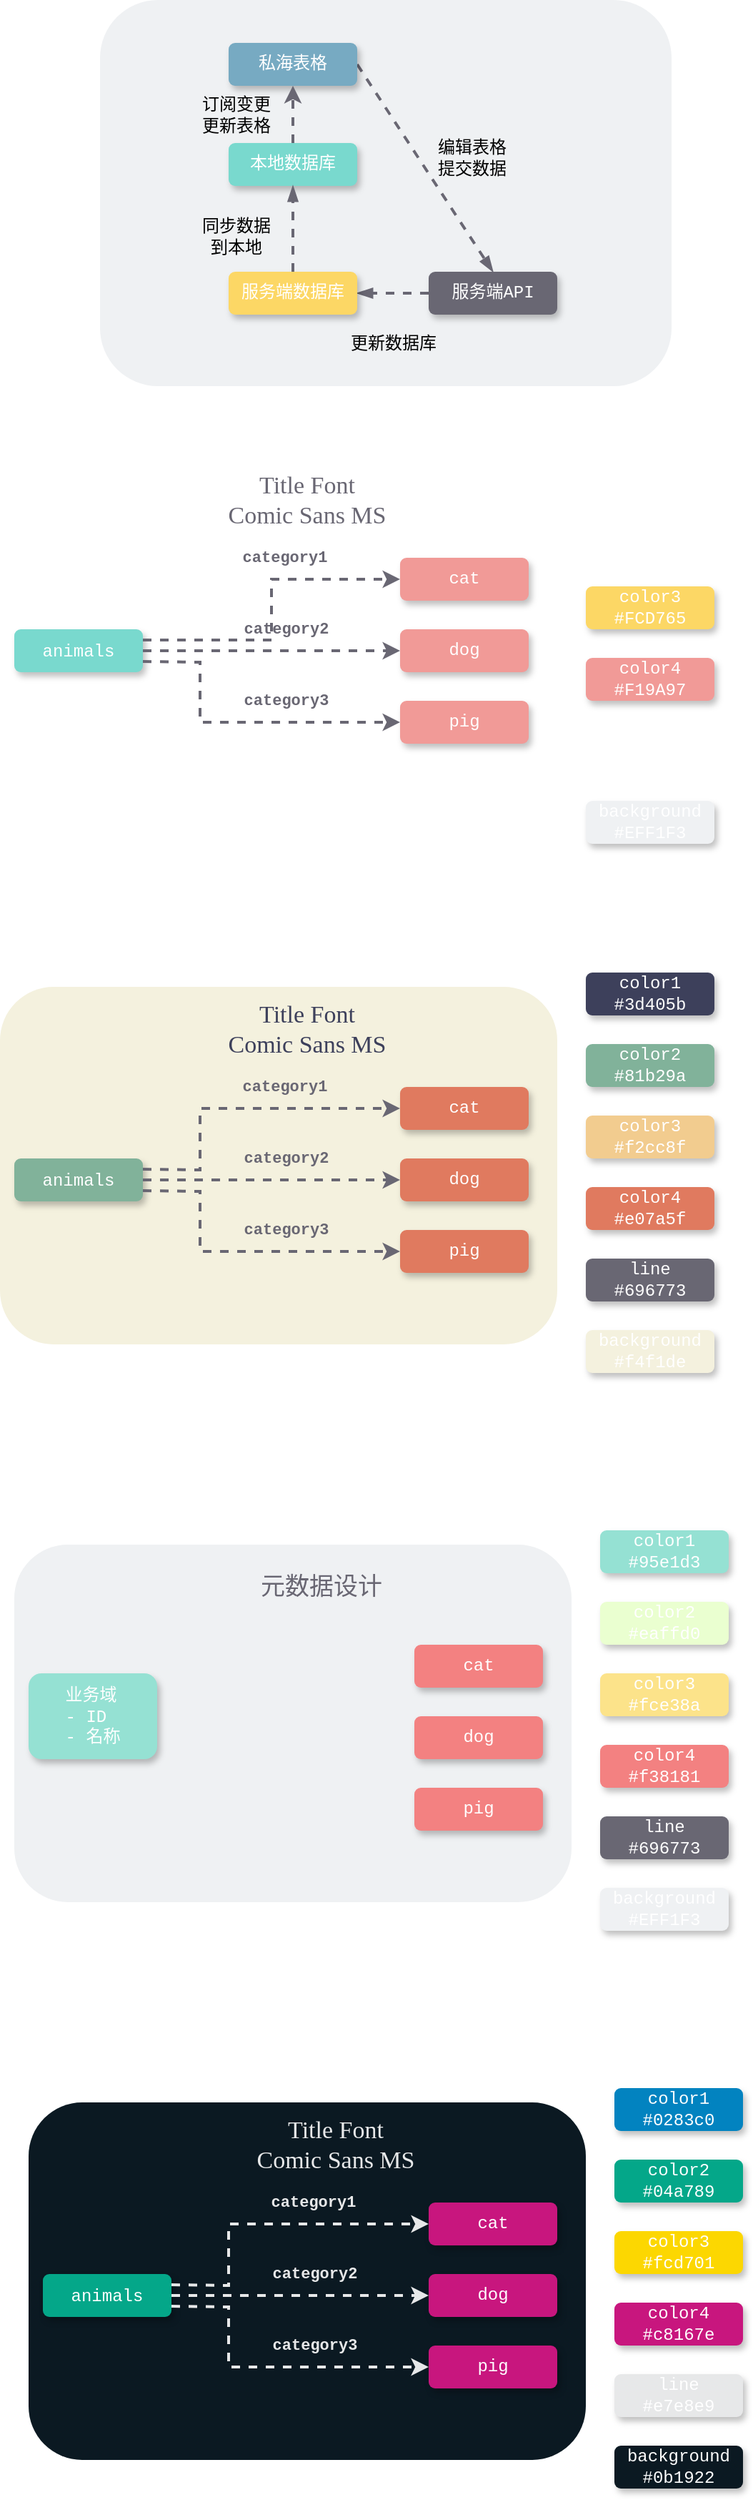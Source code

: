 <mxfile version="20.2.6" type="github">
  <diagram id="q-poOADq89SLV2On1OTE" name="第 1 页">
    <mxGraphModel dx="893" dy="1790" grid="1" gridSize="10" guides="1" tooltips="1" connect="1" arrows="1" fold="1" page="1" pageScale="1" pageWidth="827" pageHeight="1169" math="0" shadow="0">
      <root>
        <mxCell id="0" />
        <mxCell id="1" parent="0" />
        <mxCell id="LNDC6W70i-blcDO_hwsq-19" value="" style="rounded=1;whiteSpace=wrap;html=1;strokeColor=none;shadow=0;glass=0;comic=0;gradientColor=none;fontFamily=Courier New;fontColor=#FFFFFF;fillColor=#f4f1de;" parent="1" vertex="1">
          <mxGeometry x="230" y="170" width="390" height="250" as="geometry" />
        </mxCell>
        <mxCell id="LNDC6W70i-blcDO_hwsq-20" value="&lt;font color=&quot;#ffffff&quot; face=&quot;Courier New&quot;&gt;animals&lt;/font&gt;" style="rounded=1;whiteSpace=wrap;html=1;strokeColor=none;shadow=1;glass=0;comic=0;gradientColor=none;fillColor=#81b29a;" parent="1" vertex="1">
          <mxGeometry x="240" y="290" width="90" height="30" as="geometry" />
        </mxCell>
        <mxCell id="LNDC6W70i-blcDO_hwsq-21" value="" style="endArrow=classic;html=1;exitX=1;exitY=0.5;exitDx=0;exitDy=0;strokeWidth=2;dashed=1;strokeColor=#696773;entryX=0;entryY=0.5;entryDx=0;entryDy=0;rounded=0;" parent="1" source="LNDC6W70i-blcDO_hwsq-20" target="LNDC6W70i-blcDO_hwsq-24" edge="1">
          <mxGeometry width="50" height="50" relative="1" as="geometry">
            <mxPoint x="380" y="350" as="sourcePoint" />
            <mxPoint x="410" y="305" as="targetPoint" />
          </mxGeometry>
        </mxCell>
        <mxCell id="LNDC6W70i-blcDO_hwsq-22" value="&lt;b style=&quot;color: rgb(105 , 103 , 115)&quot;&gt;category2&lt;/b&gt;" style="edgeLabel;html=1;align=center;verticalAlign=middle;resizable=0;points=[];fontFamily=Courier New;fontColor=#FFFFFF;labelBackgroundColor=none;" parent="LNDC6W70i-blcDO_hwsq-21" vertex="1" connectable="0">
          <mxGeometry x="0.031" y="2" relative="1" as="geometry">
            <mxPoint x="7" y="-13" as="offset" />
          </mxGeometry>
        </mxCell>
        <mxCell id="LNDC6W70i-blcDO_hwsq-23" value="cat" style="rounded=1;whiteSpace=wrap;html=1;strokeColor=none;shadow=1;glass=0;comic=0;gradientColor=none;fontFamily=Courier New;fontColor=#FFFFFF;fillColor=#e07a5f;" parent="1" vertex="1">
          <mxGeometry x="510" y="240" width="90" height="30" as="geometry" />
        </mxCell>
        <mxCell id="LNDC6W70i-blcDO_hwsq-24" value="dog" style="rounded=1;whiteSpace=wrap;html=1;strokeColor=none;shadow=1;glass=0;comic=0;gradientColor=none;fontFamily=Courier New;fontColor=#FFFFFF;fillColor=#e07a5f;" parent="1" vertex="1">
          <mxGeometry x="510" y="290" width="90" height="30" as="geometry" />
        </mxCell>
        <mxCell id="LNDC6W70i-blcDO_hwsq-25" value="pig" style="rounded=1;whiteSpace=wrap;html=1;strokeColor=none;shadow=1;glass=0;comic=0;gradientColor=none;fontFamily=Courier New;fontColor=#FFFFFF;fillColor=#e07a5f;" parent="1" vertex="1">
          <mxGeometry x="510" y="340" width="90" height="30" as="geometry" />
        </mxCell>
        <mxCell id="LNDC6W70i-blcDO_hwsq-26" value="" style="endArrow=classic;html=1;exitX=1;exitY=0.25;exitDx=0;exitDy=0;strokeWidth=2;dashed=1;strokeColor=#696773;entryX=0;entryY=0.5;entryDx=0;entryDy=0;rounded=0;" parent="1" source="LNDC6W70i-blcDO_hwsq-20" target="LNDC6W70i-blcDO_hwsq-23" edge="1">
          <mxGeometry width="50" height="50" relative="1" as="geometry">
            <mxPoint x="380" y="350" as="sourcePoint" />
            <mxPoint x="410" y="305" as="targetPoint" />
            <Array as="points">
              <mxPoint x="370" y="298" />
              <mxPoint x="370" y="255" />
            </Array>
          </mxGeometry>
        </mxCell>
        <mxCell id="LNDC6W70i-blcDO_hwsq-27" value="&lt;font color=&quot;#696773&quot;&gt;&lt;b&gt;category1&lt;/b&gt;&lt;/font&gt;" style="edgeLabel;html=1;align=center;verticalAlign=middle;resizable=0;points=[];fontFamily=Courier New;fontColor=#FFFFFF;labelBackgroundColor=none;" parent="LNDC6W70i-blcDO_hwsq-26" vertex="1" connectable="0">
          <mxGeometry x="0.274" y="1" relative="1" as="geometry">
            <mxPoint y="-14" as="offset" />
          </mxGeometry>
        </mxCell>
        <mxCell id="LNDC6W70i-blcDO_hwsq-28" value="" style="endArrow=classic;html=1;exitX=1;exitY=0.75;exitDx=0;exitDy=0;strokeWidth=2;dashed=1;strokeColor=#696773;entryX=0;entryY=0.5;entryDx=0;entryDy=0;rounded=0;" parent="1" source="LNDC6W70i-blcDO_hwsq-20" target="LNDC6W70i-blcDO_hwsq-25" edge="1">
          <mxGeometry width="50" height="50" relative="1" as="geometry">
            <mxPoint x="380" y="350" as="sourcePoint" />
            <mxPoint x="410" y="305" as="targetPoint" />
            <Array as="points">
              <mxPoint x="370" y="313" />
              <mxPoint x="370" y="355" />
            </Array>
          </mxGeometry>
        </mxCell>
        <mxCell id="LNDC6W70i-blcDO_hwsq-29" value="&lt;b style=&quot;color: rgb(105 , 103 , 115)&quot;&gt;category3&lt;/b&gt;" style="edgeLabel;html=1;align=center;verticalAlign=middle;resizable=0;points=[];fontFamily=Courier New;fontColor=#FFFFFF;labelBackgroundColor=none;" parent="LNDC6W70i-blcDO_hwsq-28" vertex="1" connectable="0">
          <mxGeometry x="0.16" y="3" relative="1" as="geometry">
            <mxPoint x="13" y="-12" as="offset" />
          </mxGeometry>
        </mxCell>
        <mxCell id="LNDC6W70i-blcDO_hwsq-30" value="color1&lt;br&gt;#3d405b" style="rounded=1;whiteSpace=wrap;html=1;strokeColor=none;shadow=1;glass=0;comic=0;gradientColor=none;fontFamily=Courier New;fontColor=#FFFFFF;fillColor=#3d405b;" parent="1" vertex="1">
          <mxGeometry x="640" y="160" width="90" height="30" as="geometry" />
        </mxCell>
        <mxCell id="LNDC6W70i-blcDO_hwsq-31" value="color2&lt;br&gt;#81b29a" style="rounded=1;whiteSpace=wrap;html=1;strokeColor=none;shadow=1;glass=0;comic=0;gradientColor=none;fontFamily=Courier New;fontColor=#FFFFFF;fillColor=#81b29a;" parent="1" vertex="1">
          <mxGeometry x="640" y="210" width="90" height="30" as="geometry" />
        </mxCell>
        <mxCell id="LNDC6W70i-blcDO_hwsq-32" value="color3&lt;br&gt;#f2cc8f" style="rounded=1;whiteSpace=wrap;html=1;strokeColor=none;shadow=1;glass=0;comic=0;gradientColor=none;fontFamily=Courier New;fontColor=#FFFFFF;fillColor=#f2cc8f;" parent="1" vertex="1">
          <mxGeometry x="640" y="260" width="90" height="30" as="geometry" />
        </mxCell>
        <mxCell id="LNDC6W70i-blcDO_hwsq-33" value="line&lt;br&gt;#696773" style="rounded=1;whiteSpace=wrap;html=1;fillColor=#696773;strokeColor=none;shadow=1;glass=0;comic=0;gradientColor=none;fontFamily=Courier New;fontColor=#FFFFFF;" parent="1" vertex="1">
          <mxGeometry x="640" y="360" width="90" height="30" as="geometry" />
        </mxCell>
        <mxCell id="LNDC6W70i-blcDO_hwsq-34" value="color4&lt;br&gt;#e07a5f" style="rounded=1;whiteSpace=wrap;html=1;strokeColor=none;shadow=1;glass=0;comic=0;gradientColor=none;fontFamily=Courier New;fontColor=#FFFFFF;fillColor=#e07a5f;" parent="1" vertex="1">
          <mxGeometry x="640" y="310" width="90" height="30" as="geometry" />
        </mxCell>
        <mxCell id="LNDC6W70i-blcDO_hwsq-35" value="background&lt;br&gt;#f4f1de" style="rounded=1;whiteSpace=wrap;html=1;strokeColor=none;shadow=1;glass=0;comic=0;gradientColor=none;fontFamily=Courier New;fontColor=#FFFFFF;fillColor=#f4f1de;" parent="1" vertex="1">
          <mxGeometry x="640" y="410" width="90" height="30" as="geometry" />
        </mxCell>
        <mxCell id="LNDC6W70i-blcDO_hwsq-36" value="&lt;font face=&quot;Comic Sans MS&quot; style=&quot;font-size: 17px&quot;&gt;&lt;font style=&quot;font-size: 17px&quot;&gt;Title Font&lt;br&gt;Comic Sans MS&lt;/font&gt;&lt;br&gt;&lt;/font&gt;" style="text;html=1;strokeColor=none;fillColor=none;align=center;verticalAlign=middle;whiteSpace=wrap;rounded=0;fontColor=#3d405b;" parent="1" vertex="1">
          <mxGeometry x="370" y="190" width="150" height="20" as="geometry" />
        </mxCell>
        <mxCell id="LNDC6W70i-blcDO_hwsq-37" value="" style="rounded=1;whiteSpace=wrap;html=1;fillColor=#eff1f3;strokeColor=none;shadow=0;glass=0;comic=0;gradientColor=none;fontFamily=Courier New;fontColor=#FFFFFF;" parent="1" vertex="1">
          <mxGeometry x="240" y="560" width="390" height="250" as="geometry" />
        </mxCell>
        <mxCell id="LNDC6W70i-blcDO_hwsq-38" value="&lt;div style=&quot;text-align: left;&quot;&gt;&lt;span style=&quot;color: rgb(255, 255, 255); font-family: &amp;quot;Courier New&amp;quot;; background-color: initial;&quot;&gt;业务域&lt;/span&gt;&lt;/div&gt;&lt;font face=&quot;Courier New&quot; color=&quot;#ffffff&quot;&gt;&lt;div style=&quot;text-align: left;&quot;&gt;&lt;span style=&quot;background-color: initial;&quot;&gt;- ID&lt;/span&gt;&lt;/div&gt;&lt;div style=&quot;text-align: left;&quot;&gt;&lt;span style=&quot;background-color: initial;&quot;&gt;- 名称&lt;/span&gt;&lt;/div&gt;&lt;/font&gt;" style="rounded=1;whiteSpace=wrap;html=1;strokeColor=none;shadow=1;glass=0;comic=0;gradientColor=none;fillColor=#95E1D3;" parent="1" vertex="1">
          <mxGeometry x="250" y="650" width="90" height="60" as="geometry" />
        </mxCell>
        <mxCell id="LNDC6W70i-blcDO_hwsq-41" value="cat" style="rounded=1;whiteSpace=wrap;html=1;strokeColor=none;shadow=1;glass=0;comic=0;gradientColor=none;fontFamily=Courier New;fontColor=#FFFFFF;fillColor=#f38181;" parent="1" vertex="1">
          <mxGeometry x="520" y="630" width="90" height="30" as="geometry" />
        </mxCell>
        <mxCell id="LNDC6W70i-blcDO_hwsq-42" value="dog" style="rounded=1;whiteSpace=wrap;html=1;strokeColor=none;shadow=1;glass=0;comic=0;gradientColor=none;fontFamily=Courier New;fontColor=#FFFFFF;fillColor=#f38181;" parent="1" vertex="1">
          <mxGeometry x="520" y="680" width="90" height="30" as="geometry" />
        </mxCell>
        <mxCell id="LNDC6W70i-blcDO_hwsq-43" value="pig" style="rounded=1;whiteSpace=wrap;html=1;strokeColor=none;shadow=1;glass=0;comic=0;gradientColor=none;fontFamily=Courier New;fontColor=#FFFFFF;fillColor=#f38181;" parent="1" vertex="1">
          <mxGeometry x="520" y="730" width="90" height="30" as="geometry" />
        </mxCell>
        <mxCell id="LNDC6W70i-blcDO_hwsq-48" value="color1&lt;br&gt;#95e1d3" style="rounded=1;whiteSpace=wrap;html=1;strokeColor=none;shadow=1;glass=0;comic=0;gradientColor=none;fontFamily=Courier New;fontColor=#FFFFFF;fillColor=#95e1d3;" parent="1" vertex="1">
          <mxGeometry x="650" y="550" width="90" height="30" as="geometry" />
        </mxCell>
        <mxCell id="LNDC6W70i-blcDO_hwsq-49" value="color2&lt;br&gt;#eaffd0" style="rounded=1;whiteSpace=wrap;html=1;strokeColor=none;shadow=1;glass=0;comic=0;gradientColor=none;fontFamily=Courier New;fontColor=#FFFFFF;fillColor=#eaffd0;" parent="1" vertex="1">
          <mxGeometry x="650" y="600" width="90" height="30" as="geometry" />
        </mxCell>
        <mxCell id="LNDC6W70i-blcDO_hwsq-50" value="color3&lt;br&gt;#fce38a" style="rounded=1;whiteSpace=wrap;html=1;strokeColor=none;shadow=1;glass=0;comic=0;gradientColor=none;fontFamily=Courier New;fontColor=#FFFFFF;fillColor=#fce38a;" parent="1" vertex="1">
          <mxGeometry x="650" y="650" width="90" height="30" as="geometry" />
        </mxCell>
        <mxCell id="LNDC6W70i-blcDO_hwsq-51" value="line&lt;br&gt;#696773" style="rounded=1;whiteSpace=wrap;html=1;fillColor=#696773;strokeColor=none;shadow=1;glass=0;comic=0;gradientColor=none;fontFamily=Courier New;fontColor=#FFFFFF;" parent="1" vertex="1">
          <mxGeometry x="650" y="750" width="90" height="30" as="geometry" />
        </mxCell>
        <mxCell id="LNDC6W70i-blcDO_hwsq-52" value="color4&lt;br&gt;#f38181" style="rounded=1;whiteSpace=wrap;html=1;strokeColor=none;shadow=1;glass=0;comic=0;gradientColor=none;fontFamily=Courier New;fontColor=#FFFFFF;fillColor=#f38181;" parent="1" vertex="1">
          <mxGeometry x="650" y="700" width="90" height="30" as="geometry" />
        </mxCell>
        <mxCell id="LNDC6W70i-blcDO_hwsq-53" value="background&lt;br&gt;#EFF1F3" style="rounded=1;whiteSpace=wrap;html=1;fillColor=#eff1f3;strokeColor=none;shadow=1;glass=0;comic=0;gradientColor=none;fontFamily=Courier New;fontColor=#FFFFFF;" parent="1" vertex="1">
          <mxGeometry x="650" y="800" width="90" height="30" as="geometry" />
        </mxCell>
        <mxCell id="LNDC6W70i-blcDO_hwsq-54" value="&lt;font face=&quot;Comic Sans MS&quot; style=&quot;font-size: 17px&quot;&gt;&lt;font color=&quot;#696773&quot;&gt;元数据设计&lt;/font&gt;&lt;br&gt;&lt;/font&gt;" style="text;html=1;strokeColor=none;fillColor=none;align=center;verticalAlign=middle;whiteSpace=wrap;rounded=0;" parent="1" vertex="1">
          <mxGeometry x="380" y="580" width="150" height="20" as="geometry" />
        </mxCell>
        <mxCell id="LNDC6W70i-blcDO_hwsq-55" value="" style="rounded=1;whiteSpace=wrap;html=1;fillColor=#0b1922;strokeColor=none;shadow=0;glass=0;comic=0;gradientColor=none;fontFamily=Courier New;fontColor=#FFFFFF;" parent="1" vertex="1">
          <mxGeometry x="250" y="950" width="390" height="250" as="geometry" />
        </mxCell>
        <mxCell id="LNDC6W70i-blcDO_hwsq-56" value="&lt;font color=&quot;#ffffff&quot; face=&quot;Courier New&quot;&gt;animals&lt;/font&gt;" style="rounded=1;whiteSpace=wrap;html=1;strokeColor=none;shadow=1;glass=0;comic=0;gradientColor=none;fillColor=#04a789;" parent="1" vertex="1">
          <mxGeometry x="260" y="1070" width="90" height="30" as="geometry" />
        </mxCell>
        <mxCell id="LNDC6W70i-blcDO_hwsq-57" value="" style="endArrow=classic;html=1;exitX=1;exitY=0.5;exitDx=0;exitDy=0;strokeWidth=2;dashed=1;strokeColor=#e7e8e9;entryX=0;entryY=0.5;entryDx=0;entryDy=0;rounded=0;" parent="1" source="LNDC6W70i-blcDO_hwsq-56" target="LNDC6W70i-blcDO_hwsq-60" edge="1">
          <mxGeometry width="50" height="50" relative="1" as="geometry">
            <mxPoint x="400" y="1130" as="sourcePoint" />
            <mxPoint x="430" y="1085" as="targetPoint" />
          </mxGeometry>
        </mxCell>
        <mxCell id="LNDC6W70i-blcDO_hwsq-58" value="&lt;b style=&quot;&quot;&gt;category2&lt;/b&gt;" style="edgeLabel;html=1;align=center;verticalAlign=middle;resizable=0;points=[];fontFamily=Courier New;fontColor=#e7e8e9;labelBackgroundColor=none;" parent="LNDC6W70i-blcDO_hwsq-57" vertex="1" connectable="0">
          <mxGeometry x="0.031" y="2" relative="1" as="geometry">
            <mxPoint x="7" y="-13" as="offset" />
          </mxGeometry>
        </mxCell>
        <mxCell id="LNDC6W70i-blcDO_hwsq-59" value="cat" style="rounded=1;whiteSpace=wrap;html=1;strokeColor=none;shadow=1;glass=0;comic=0;gradientColor=none;fontFamily=Courier New;fontColor=#FFFFFF;fillColor=#c8167e;" parent="1" vertex="1">
          <mxGeometry x="530" y="1020" width="90" height="30" as="geometry" />
        </mxCell>
        <mxCell id="LNDC6W70i-blcDO_hwsq-60" value="dog" style="rounded=1;whiteSpace=wrap;html=1;strokeColor=none;shadow=1;glass=0;comic=0;gradientColor=none;fontFamily=Courier New;fontColor=#FFFFFF;fillColor=#c8167e;" parent="1" vertex="1">
          <mxGeometry x="530" y="1070" width="90" height="30" as="geometry" />
        </mxCell>
        <mxCell id="LNDC6W70i-blcDO_hwsq-61" value="pig" style="rounded=1;whiteSpace=wrap;html=1;strokeColor=none;shadow=1;glass=0;comic=0;gradientColor=none;fontFamily=Courier New;fontColor=#FFFFFF;fillColor=#c8167e;" parent="1" vertex="1">
          <mxGeometry x="530" y="1120" width="90" height="30" as="geometry" />
        </mxCell>
        <mxCell id="LNDC6W70i-blcDO_hwsq-62" value="" style="endArrow=classic;html=1;exitX=1;exitY=0.25;exitDx=0;exitDy=0;strokeWidth=2;dashed=1;strokeColor=#e7e8e9;entryX=0;entryY=0.5;entryDx=0;entryDy=0;rounded=0;" parent="1" source="LNDC6W70i-blcDO_hwsq-56" target="LNDC6W70i-blcDO_hwsq-59" edge="1">
          <mxGeometry width="50" height="50" relative="1" as="geometry">
            <mxPoint x="400" y="1130" as="sourcePoint" />
            <mxPoint x="430" y="1085" as="targetPoint" />
            <Array as="points">
              <mxPoint x="390" y="1078" />
              <mxPoint x="390" y="1035" />
            </Array>
          </mxGeometry>
        </mxCell>
        <mxCell id="LNDC6W70i-blcDO_hwsq-63" value="&lt;font&gt;&lt;b&gt;category1&lt;/b&gt;&lt;/font&gt;" style="edgeLabel;html=1;align=center;verticalAlign=middle;resizable=0;points=[];fontFamily=Courier New;fontColor=#e7e8e9;labelBackgroundColor=none;" parent="LNDC6W70i-blcDO_hwsq-62" vertex="1" connectable="0">
          <mxGeometry x="0.274" y="1" relative="1" as="geometry">
            <mxPoint y="-14" as="offset" />
          </mxGeometry>
        </mxCell>
        <mxCell id="LNDC6W70i-blcDO_hwsq-64" value="" style="endArrow=classic;html=1;exitX=1;exitY=0.75;exitDx=0;exitDy=0;strokeWidth=2;dashed=1;strokeColor=#e7e8e9;entryX=0;entryY=0.5;entryDx=0;entryDy=0;rounded=0;" parent="1" source="LNDC6W70i-blcDO_hwsq-56" target="LNDC6W70i-blcDO_hwsq-61" edge="1">
          <mxGeometry width="50" height="50" relative="1" as="geometry">
            <mxPoint x="400" y="1130" as="sourcePoint" />
            <mxPoint x="430" y="1085" as="targetPoint" />
            <Array as="points">
              <mxPoint x="390" y="1093" />
              <mxPoint x="390" y="1135" />
            </Array>
          </mxGeometry>
        </mxCell>
        <mxCell id="LNDC6W70i-blcDO_hwsq-65" value="&lt;b style=&quot;&quot;&gt;category3&lt;/b&gt;" style="edgeLabel;html=1;align=center;verticalAlign=middle;resizable=0;points=[];fontFamily=Courier New;fontColor=#e7e8e9;labelBackgroundColor=none;" parent="LNDC6W70i-blcDO_hwsq-64" vertex="1" connectable="0">
          <mxGeometry x="0.16" y="3" relative="1" as="geometry">
            <mxPoint x="13" y="-12" as="offset" />
          </mxGeometry>
        </mxCell>
        <mxCell id="LNDC6W70i-blcDO_hwsq-66" value="color1&lt;br&gt;#0283c0" style="rounded=1;whiteSpace=wrap;html=1;strokeColor=none;shadow=1;glass=0;comic=0;gradientColor=none;fontFamily=Courier New;fontColor=#FFFFFF;fillColor=#0283c0;" parent="1" vertex="1">
          <mxGeometry x="660" y="940" width="90" height="30" as="geometry" />
        </mxCell>
        <mxCell id="LNDC6W70i-blcDO_hwsq-67" value="color2&lt;br&gt;#04a789" style="rounded=1;whiteSpace=wrap;html=1;strokeColor=none;shadow=1;glass=0;comic=0;gradientColor=none;fontFamily=Courier New;fontColor=#FFFFFF;fillColor=#04a789;" parent="1" vertex="1">
          <mxGeometry x="660" y="990" width="90" height="30" as="geometry" />
        </mxCell>
        <mxCell id="LNDC6W70i-blcDO_hwsq-68" value="color3&lt;br&gt;#fcd701" style="rounded=1;whiteSpace=wrap;html=1;strokeColor=none;shadow=1;glass=0;comic=0;gradientColor=none;fontFamily=Courier New;fontColor=#FFFFFF;fillColor=#fcd701;" parent="1" vertex="1">
          <mxGeometry x="660" y="1040" width="90" height="30" as="geometry" />
        </mxCell>
        <mxCell id="LNDC6W70i-blcDO_hwsq-69" value="line&lt;br&gt;#e7e8e9" style="rounded=1;whiteSpace=wrap;html=1;fillColor=#e7e8e9;strokeColor=none;shadow=1;glass=0;comic=0;gradientColor=none;fontFamily=Courier New;fontColor=#FFFFFF;" parent="1" vertex="1">
          <mxGeometry x="660" y="1140" width="90" height="30" as="geometry" />
        </mxCell>
        <mxCell id="LNDC6W70i-blcDO_hwsq-70" value="color4&lt;br&gt;#c8167e" style="rounded=1;whiteSpace=wrap;html=1;strokeColor=none;shadow=1;glass=0;comic=0;gradientColor=none;fontFamily=Courier New;fontColor=#FFFFFF;fillColor=#c8167e;" parent="1" vertex="1">
          <mxGeometry x="660" y="1090" width="90" height="30" as="geometry" />
        </mxCell>
        <mxCell id="LNDC6W70i-blcDO_hwsq-71" value="background&lt;br&gt;#0b1922" style="rounded=1;whiteSpace=wrap;html=1;fillColor=#0b1922;strokeColor=none;shadow=1;glass=0;comic=0;gradientColor=none;fontFamily=Courier New;fontColor=#FFFFFF;" parent="1" vertex="1">
          <mxGeometry x="660" y="1190" width="90" height="30" as="geometry" />
        </mxCell>
        <mxCell id="LNDC6W70i-blcDO_hwsq-72" value="&lt;font face=&quot;Comic Sans MS&quot; style=&quot;font-size: 17px&quot;&gt;&lt;font style=&quot;font-size: 17px&quot;&gt;Title Font&lt;br&gt;Comic Sans MS&lt;/font&gt;&lt;br&gt;&lt;/font&gt;" style="text;html=1;strokeColor=none;fillColor=none;align=center;verticalAlign=middle;whiteSpace=wrap;rounded=0;fontColor=#e7e8e9;" parent="1" vertex="1">
          <mxGeometry x="390" y="970" width="150" height="20" as="geometry" />
        </mxCell>
        <mxCell id="LNDC6W70i-blcDO_hwsq-145" value="" style="rounded=1;whiteSpace=wrap;html=1;fillColor=#eff1f3;strokeColor=none;shadow=0;glass=0;comic=0;gradientColor=none;fontFamily=Courier New;fontColor=#FFFFFF;" parent="1" vertex="1">
          <mxGeometry x="300" y="-520" width="400" height="270" as="geometry" />
        </mxCell>
        <mxCell id="LNDC6W70i-blcDO_hwsq-150" style="edgeStyle=none;rounded=0;orthogonalLoop=1;jettySize=auto;html=1;exitX=1;exitY=0.5;exitDx=0;exitDy=0;entryX=0.5;entryY=0;entryDx=0;entryDy=0;dashed=1;endArrow=blockThin;endFill=1;endSize=6;strokeColor=#696773;strokeWidth=2;" parent="1" source="LNDC6W70i-blcDO_hwsq-12" target="LNDC6W70i-blcDO_hwsq-15" edge="1">
          <mxGeometry relative="1" as="geometry" />
        </mxCell>
        <mxCell id="LNDC6W70i-blcDO_hwsq-12" value="私海表格" style="rounded=1;whiteSpace=wrap;html=1;fillColor=#77aac2;strokeColor=none;shadow=1;glass=0;comic=0;gradientColor=none;fontFamily=Courier New;fontColor=#FFFFFF;" parent="1" vertex="1">
          <mxGeometry x="390" y="-490" width="90" height="30" as="geometry" />
        </mxCell>
        <mxCell id="LNDC6W70i-blcDO_hwsq-2" value="&lt;font color=&quot;#ffffff&quot; face=&quot;Courier New&quot;&gt;animals&lt;/font&gt;" style="rounded=1;whiteSpace=wrap;html=1;fillColor=#79d9ce;strokeColor=none;shadow=1;glass=0;comic=0;gradientColor=none;" parent="1" vertex="1">
          <mxGeometry x="240" y="-80" width="90" height="30" as="geometry" />
        </mxCell>
        <mxCell id="LNDC6W70i-blcDO_hwsq-3" value="" style="endArrow=classic;html=1;exitX=1;exitY=0.5;exitDx=0;exitDy=0;strokeWidth=2;dashed=1;strokeColor=#696773;entryX=0;entryY=0.5;entryDx=0;entryDy=0;rounded=0;" parent="1" source="LNDC6W70i-blcDO_hwsq-2" target="LNDC6W70i-blcDO_hwsq-6" edge="1">
          <mxGeometry width="50" height="50" relative="1" as="geometry">
            <mxPoint x="380" y="-20" as="sourcePoint" />
            <mxPoint x="410" y="-65" as="targetPoint" />
          </mxGeometry>
        </mxCell>
        <mxCell id="LNDC6W70i-blcDO_hwsq-4" value="&lt;b style=&quot;color: rgb(105 , 103 , 115)&quot;&gt;category2&lt;/b&gt;" style="edgeLabel;html=1;align=center;verticalAlign=middle;resizable=0;points=[];fontFamily=Courier New;fontColor=#FFFFFF;labelBackgroundColor=none;" parent="LNDC6W70i-blcDO_hwsq-3" vertex="1" connectable="0">
          <mxGeometry x="0.031" y="2" relative="1" as="geometry">
            <mxPoint x="7" y="-13" as="offset" />
          </mxGeometry>
        </mxCell>
        <mxCell id="LNDC6W70i-blcDO_hwsq-5" value="cat" style="rounded=1;whiteSpace=wrap;html=1;fillColor=#f19a97;strokeColor=none;shadow=1;glass=0;comic=0;gradientColor=none;fontFamily=Courier New;fontColor=#FFFFFF;" parent="1" vertex="1">
          <mxGeometry x="510" y="-130" width="90" height="30" as="geometry" />
        </mxCell>
        <mxCell id="LNDC6W70i-blcDO_hwsq-6" value="dog" style="rounded=1;whiteSpace=wrap;html=1;fillColor=#f19a97;strokeColor=none;shadow=1;glass=0;comic=0;gradientColor=none;fontFamily=Courier New;fontColor=#FFFFFF;" parent="1" vertex="1">
          <mxGeometry x="510" y="-80" width="90" height="30" as="geometry" />
        </mxCell>
        <mxCell id="LNDC6W70i-blcDO_hwsq-7" value="pig" style="rounded=1;whiteSpace=wrap;html=1;fillColor=#f19a97;strokeColor=none;shadow=1;glass=0;comic=0;gradientColor=none;fontFamily=Courier New;fontColor=#FFFFFF;" parent="1" vertex="1">
          <mxGeometry x="510" y="-30" width="90" height="30" as="geometry" />
        </mxCell>
        <mxCell id="LNDC6W70i-blcDO_hwsq-8" value="" style="endArrow=classic;html=1;exitX=1;exitY=0.25;exitDx=0;exitDy=0;strokeWidth=2;dashed=1;strokeColor=#696773;entryX=0;entryY=0.5;entryDx=0;entryDy=0;rounded=0;edgeStyle=orthogonalEdgeStyle;" parent="1" source="LNDC6W70i-blcDO_hwsq-2" target="LNDC6W70i-blcDO_hwsq-5" edge="1">
          <mxGeometry width="50" height="50" relative="1" as="geometry">
            <mxPoint x="380" y="-20" as="sourcePoint" />
            <mxPoint x="410" y="-65" as="targetPoint" />
          </mxGeometry>
        </mxCell>
        <mxCell id="LNDC6W70i-blcDO_hwsq-9" value="&lt;font color=&quot;#696773&quot;&gt;&lt;b&gt;category1&lt;/b&gt;&lt;/font&gt;" style="edgeLabel;html=1;align=center;verticalAlign=middle;resizable=0;points=[];fontFamily=Courier New;fontColor=#FFFFFF;labelBackgroundColor=none;" parent="LNDC6W70i-blcDO_hwsq-8" vertex="1" connectable="0">
          <mxGeometry x="0.274" y="1" relative="1" as="geometry">
            <mxPoint y="-14" as="offset" />
          </mxGeometry>
        </mxCell>
        <mxCell id="LNDC6W70i-blcDO_hwsq-10" value="" style="endArrow=classic;html=1;exitX=1;exitY=0.75;exitDx=0;exitDy=0;strokeWidth=2;dashed=1;strokeColor=#696773;entryX=0;entryY=0.5;entryDx=0;entryDy=0;rounded=0;" parent="1" source="LNDC6W70i-blcDO_hwsq-2" target="LNDC6W70i-blcDO_hwsq-7" edge="1">
          <mxGeometry width="50" height="50" relative="1" as="geometry">
            <mxPoint x="380" y="-20" as="sourcePoint" />
            <mxPoint x="410" y="-65" as="targetPoint" />
            <Array as="points">
              <mxPoint x="370" y="-57" />
              <mxPoint x="370" y="-15" />
            </Array>
          </mxGeometry>
        </mxCell>
        <mxCell id="LNDC6W70i-blcDO_hwsq-11" value="&lt;b style=&quot;color: rgb(105 , 103 , 115)&quot;&gt;category3&lt;/b&gt;" style="edgeLabel;html=1;align=center;verticalAlign=middle;resizable=0;points=[];fontFamily=Courier New;fontColor=#FFFFFF;labelBackgroundColor=none;" parent="LNDC6W70i-blcDO_hwsq-10" vertex="1" connectable="0">
          <mxGeometry x="0.16" y="3" relative="1" as="geometry">
            <mxPoint x="13" y="-12" as="offset" />
          </mxGeometry>
        </mxCell>
        <mxCell id="LNDC6W70i-blcDO_hwsq-146" style="edgeStyle=orthogonalEdgeStyle;rounded=0;orthogonalLoop=1;jettySize=auto;html=1;exitX=0.5;exitY=0;exitDx=0;exitDy=0;entryX=0.5;entryY=1;entryDx=0;entryDy=0;strokeColor=#696773;strokeWidth=2;dashed=1;" parent="1" source="LNDC6W70i-blcDO_hwsq-13" target="LNDC6W70i-blcDO_hwsq-12" edge="1">
          <mxGeometry relative="1" as="geometry" />
        </mxCell>
        <mxCell id="LNDC6W70i-blcDO_hwsq-13" value="本地数据库" style="rounded=1;whiteSpace=wrap;html=1;fillColor=#79d9ce;strokeColor=none;shadow=1;glass=0;comic=0;gradientColor=none;fontFamily=Courier New;fontColor=#FFFFFF;" parent="1" vertex="1">
          <mxGeometry x="390" y="-420" width="90" height="30" as="geometry" />
        </mxCell>
        <mxCell id="LNDC6W70i-blcDO_hwsq-14" value="color3&lt;br&gt;#FCD765" style="rounded=1;whiteSpace=wrap;html=1;fillColor=#fcd765;strokeColor=none;shadow=1;glass=0;comic=0;gradientColor=none;fontFamily=Courier New;fontColor=#FFFFFF;" parent="1" vertex="1">
          <mxGeometry x="640" y="-110" width="90" height="30" as="geometry" />
        </mxCell>
        <mxCell id="LNDC6W70i-blcDO_hwsq-151" style="edgeStyle=none;rounded=0;orthogonalLoop=1;jettySize=auto;html=1;exitX=0;exitY=0.5;exitDx=0;exitDy=0;dashed=1;endArrow=blockThin;endFill=1;endSize=6;strokeColor=#696773;strokeWidth=2;" parent="1" source="LNDC6W70i-blcDO_hwsq-15" target="LNDC6W70i-blcDO_hwsq-149" edge="1">
          <mxGeometry relative="1" as="geometry" />
        </mxCell>
        <mxCell id="LNDC6W70i-blcDO_hwsq-15" value="服务端API" style="rounded=1;whiteSpace=wrap;html=1;fillColor=#696773;strokeColor=none;shadow=1;glass=0;comic=0;gradientColor=none;fontFamily=Courier New;fontColor=#FFFFFF;" parent="1" vertex="1">
          <mxGeometry x="530" y="-330" width="90" height="30" as="geometry" />
        </mxCell>
        <mxCell id="LNDC6W70i-blcDO_hwsq-16" value="color4&lt;br&gt;#F19A97" style="rounded=1;whiteSpace=wrap;html=1;fillColor=#f19a97;strokeColor=none;shadow=1;glass=0;comic=0;gradientColor=none;fontFamily=Courier New;fontColor=#FFFFFF;" parent="1" vertex="1">
          <mxGeometry x="640" y="-60" width="90" height="30" as="geometry" />
        </mxCell>
        <mxCell id="LNDC6W70i-blcDO_hwsq-17" value="background&lt;br&gt;#EFF1F3" style="rounded=1;whiteSpace=wrap;html=1;fillColor=#eff1f3;strokeColor=none;shadow=1;glass=0;comic=0;gradientColor=none;fontFamily=Courier New;fontColor=#FFFFFF;" parent="1" vertex="1">
          <mxGeometry x="640" y="40" width="90" height="30" as="geometry" />
        </mxCell>
        <mxCell id="LNDC6W70i-blcDO_hwsq-18" value="&lt;font face=&quot;Comic Sans MS&quot; style=&quot;font-size: 17px&quot;&gt;&lt;font color=&quot;#696773&quot; style=&quot;font-size: 17px&quot;&gt;Title Font&lt;br&gt;Comic Sans MS&lt;/font&gt;&lt;br&gt;&lt;/font&gt;" style="text;html=1;strokeColor=none;fillColor=none;align=center;verticalAlign=middle;whiteSpace=wrap;rounded=0;" parent="1" vertex="1">
          <mxGeometry x="370" y="-180" width="150" height="20" as="geometry" />
        </mxCell>
        <mxCell id="LNDC6W70i-blcDO_hwsq-152" style="edgeStyle=none;rounded=0;orthogonalLoop=1;jettySize=auto;html=1;exitX=0.5;exitY=0;exitDx=0;exitDy=0;entryX=0.5;entryY=1;entryDx=0;entryDy=0;dashed=1;endArrow=blockThin;endFill=1;endSize=6;strokeColor=#696773;strokeWidth=2;" parent="1" source="LNDC6W70i-blcDO_hwsq-149" target="LNDC6W70i-blcDO_hwsq-13" edge="1">
          <mxGeometry relative="1" as="geometry" />
        </mxCell>
        <mxCell id="LNDC6W70i-blcDO_hwsq-149" value="服务端数据库" style="rounded=1;whiteSpace=wrap;html=1;fillColor=#fcd765;strokeColor=none;shadow=1;glass=0;comic=0;gradientColor=none;fontFamily=Courier New;fontColor=#FFFFFF;" parent="1" vertex="1">
          <mxGeometry x="390" y="-330" width="90" height="30" as="geometry" />
        </mxCell>
        <mxCell id="LNDC6W70i-blcDO_hwsq-153" value="编辑表格&lt;br&gt;提交数据" style="text;html=1;resizable=0;autosize=1;align=center;verticalAlign=middle;points=[];fillColor=none;strokeColor=none;rounded=0;" parent="1" vertex="1">
          <mxGeometry x="525" y="-430" width="70" height="40" as="geometry" />
        </mxCell>
        <mxCell id="LNDC6W70i-blcDO_hwsq-154" value="同步数据&lt;br&gt;到本地" style="text;html=1;resizable=0;autosize=1;align=center;verticalAlign=middle;points=[];fillColor=none;strokeColor=none;rounded=0;" parent="1" vertex="1">
          <mxGeometry x="360" y="-375" width="70" height="40" as="geometry" />
        </mxCell>
        <mxCell id="LNDC6W70i-blcDO_hwsq-155" value="订阅变更&lt;br&gt;更新表格" style="text;html=1;resizable=0;autosize=1;align=center;verticalAlign=middle;points=[];fillColor=none;strokeColor=none;rounded=0;" parent="1" vertex="1">
          <mxGeometry x="360" y="-460" width="70" height="40" as="geometry" />
        </mxCell>
        <mxCell id="LNDC6W70i-blcDO_hwsq-156" value="更新数据库" style="text;html=1;resizable=0;autosize=1;align=center;verticalAlign=middle;points=[];fillColor=none;strokeColor=none;rounded=0;" parent="1" vertex="1">
          <mxGeometry x="465" y="-295" width="80" height="30" as="geometry" />
        </mxCell>
      </root>
    </mxGraphModel>
  </diagram>
</mxfile>
